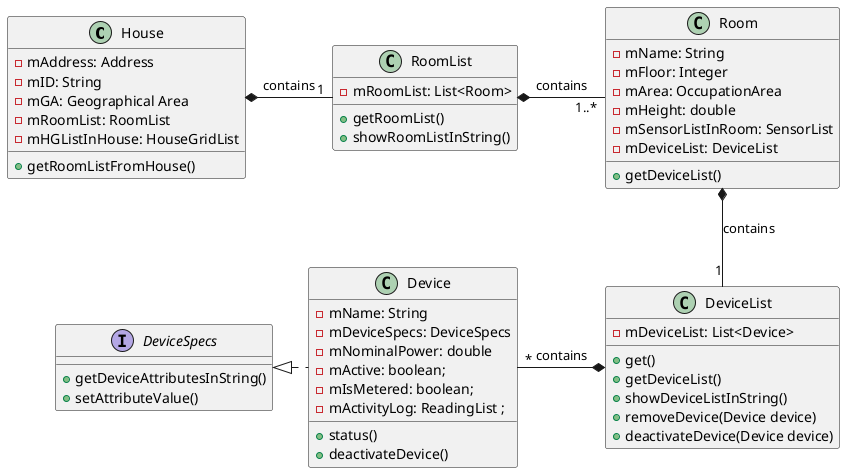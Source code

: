 @startuml

class House {
- mAddress: Address
- mID: String
- mGA: Geographical Area
- mRoomList: RoomList
- mHGListInHouse: HouseGridList
+ getRoomListFromHouse()
}

class RoomList{
- mRoomList: List<Room>
+ getRoomList()
+ showRoomListInString()
}

class Room{
- mName: String
- mFloor: Integer
- mArea: OccupationArea
- mHeight: double
- mSensorListInRoom: SensorList
- mDeviceList: DeviceList
+ getDeviceList()
}


class DeviceList{
- mDeviceList: List<Device>
+ get()
+ getDeviceList()
+ showDeviceListInString()
+ removeDevice(Device device)
+ deactivateDevice(Device device)
}

class Device {
- mName: String
- mDeviceSpecs: DeviceSpecs
- mNominalPower: double
- mActive: boolean;
- mIsMetered: boolean;
- mActivityLog: ReadingList ;
+ status()
+ deactivateDevice()
}

interface DeviceSpecs{
+ getDeviceAttributesInString()
+ setAttributeValue()
}

House  *- "1" RoomList: contains
RoomList *- "1..*"Room: contains
Room *-- "1"DeviceList: contains
Device"*" -* DeviceList: contains
DeviceSpecs <|. Device



@enduml